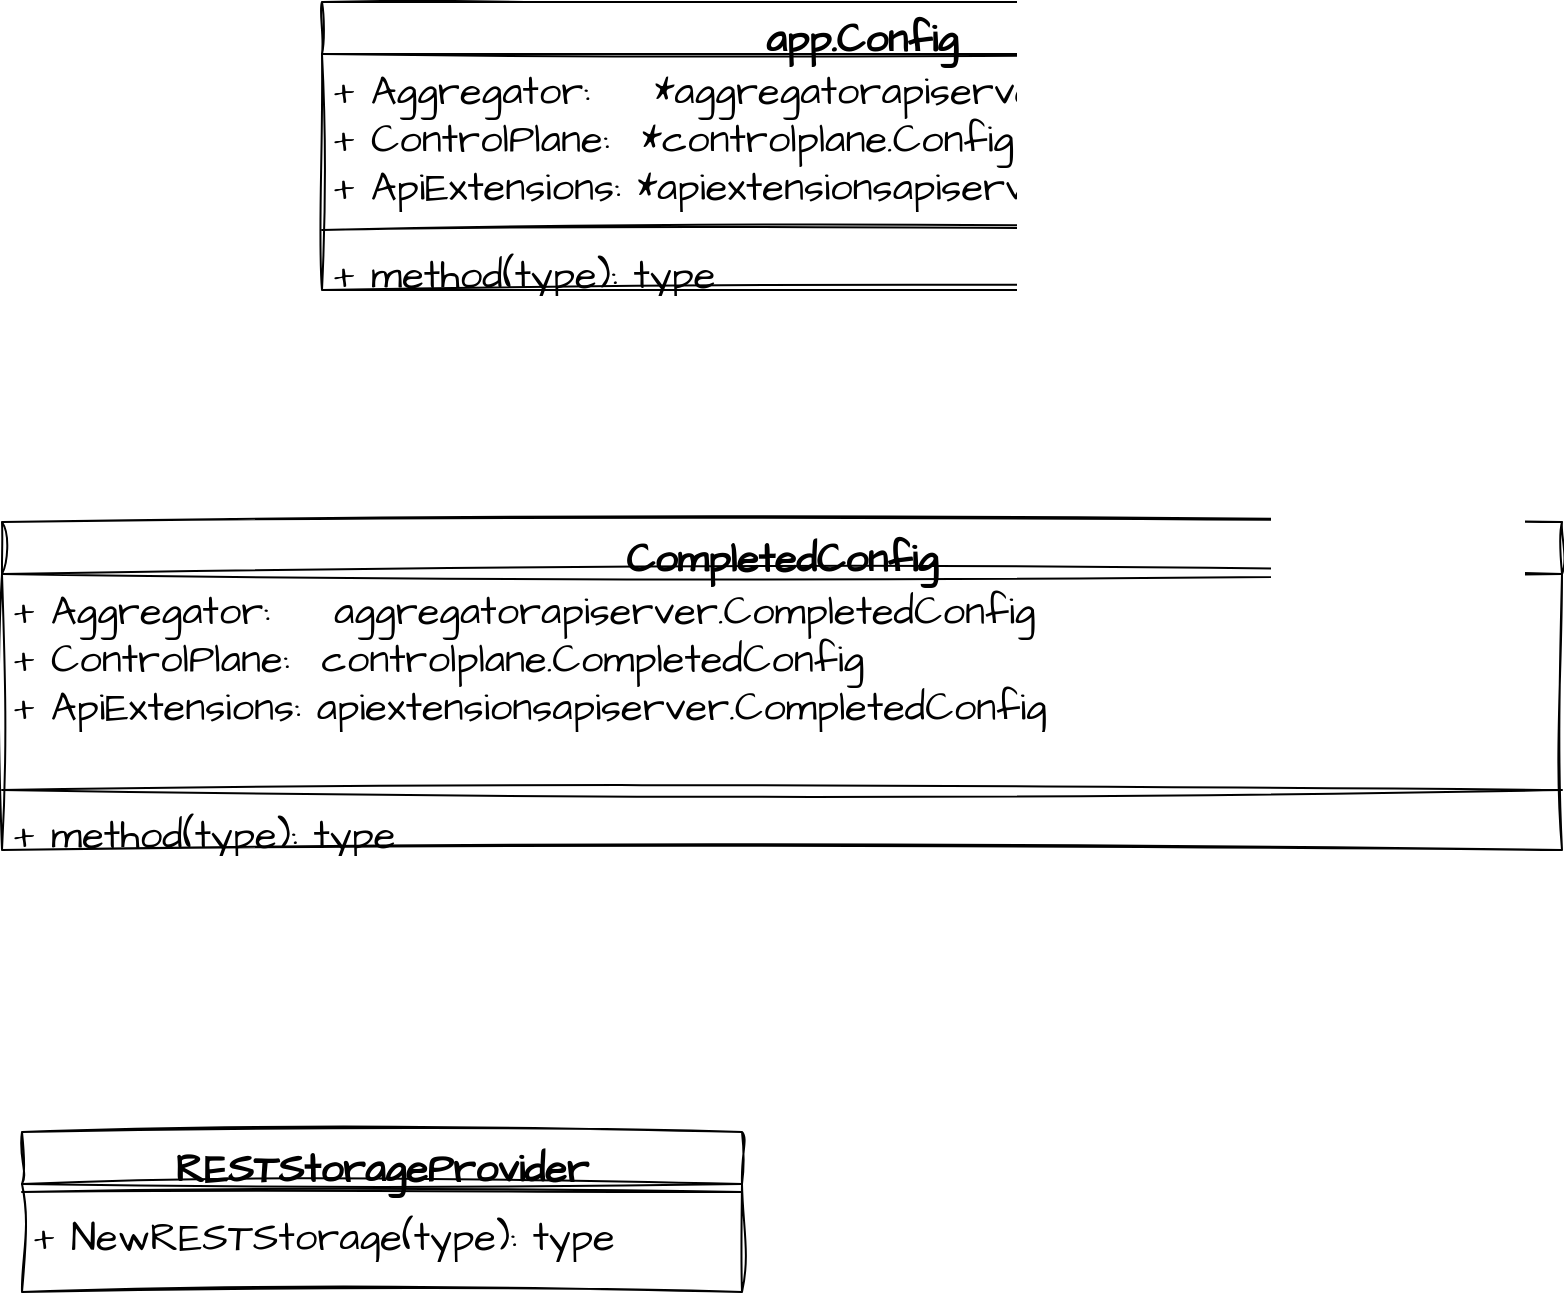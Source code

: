 <mxfile version="21.4.0" type="device" pages="8">
  <diagram name="api-server-class" id="kc9x2lo6H-75C2MYU1yd">
    <mxGraphModel dx="1548" dy="902" grid="1" gridSize="10" guides="1" tooltips="1" connect="1" arrows="1" fold="1" page="1" pageScale="1" pageWidth="827" pageHeight="1169" math="0" shadow="0">
      <root>
        <mxCell id="0" />
        <mxCell id="1" parent="0" />
        <mxCell id="JHcO2tIwE3XTsrZ-1QhT-1" value="RESTStorageProvider" style="swimlane;fontStyle=1;align=center;verticalAlign=top;childLayout=stackLayout;horizontal=1;startSize=26;horizontalStack=0;resizeParent=1;resizeParentMax=0;resizeLast=0;collapsible=1;marginBottom=0;whiteSpace=wrap;html=1;sketch=1;hachureGap=4;jiggle=2;curveFitting=1;fontFamily=Architects Daughter;fontSource=https%3A%2F%2Ffonts.googleapis.com%2Fcss%3Ffamily%3DArchitects%2BDaughter;fontSize=20;" parent="1" vertex="1">
          <mxGeometry x="220" y="585" width="360" height="80" as="geometry" />
        </mxCell>
        <mxCell id="JHcO2tIwE3XTsrZ-1QhT-3" value="" style="line;strokeWidth=1;fillColor=none;align=left;verticalAlign=middle;spacingTop=-1;spacingLeft=3;spacingRight=3;rotatable=0;labelPosition=right;points=[];portConstraint=eastwest;strokeColor=inherit;sketch=1;hachureGap=4;jiggle=2;curveFitting=1;fontFamily=Architects Daughter;fontSource=https%3A%2F%2Ffonts.googleapis.com%2Fcss%3Ffamily%3DArchitects%2BDaughter;fontSize=20;" parent="JHcO2tIwE3XTsrZ-1QhT-1" vertex="1">
          <mxGeometry y="26" width="360" height="8" as="geometry" />
        </mxCell>
        <mxCell id="JHcO2tIwE3XTsrZ-1QhT-4" value="+ NewRESTStorage(type): type" style="text;strokeColor=none;fillColor=none;align=left;verticalAlign=top;spacingLeft=4;spacingRight=4;overflow=hidden;rotatable=0;points=[[0,0.5],[1,0.5]];portConstraint=eastwest;whiteSpace=wrap;html=1;fontSize=20;fontFamily=Architects Daughter;" parent="JHcO2tIwE3XTsrZ-1QhT-1" vertex="1">
          <mxGeometry y="34" width="360" height="46" as="geometry" />
        </mxCell>
        <mxCell id="JHcO2tIwE3XTsrZ-1QhT-5" value="CompletedConfig" style="swimlane;fontStyle=1;align=center;verticalAlign=top;childLayout=stackLayout;horizontal=1;startSize=26;horizontalStack=0;resizeParent=1;resizeParentMax=0;resizeLast=0;collapsible=1;marginBottom=0;whiteSpace=wrap;html=1;sketch=1;hachureGap=4;jiggle=2;curveFitting=1;fontFamily=Architects Daughter;fontSource=https%3A%2F%2Ffonts.googleapis.com%2Fcss%3Ffamily%3DArchitects%2BDaughter;fontSize=20;" parent="1" vertex="1">
          <mxGeometry x="210" y="280" width="780" height="164" as="geometry" />
        </mxCell>
        <mxCell id="JHcO2tIwE3XTsrZ-1QhT-6" value="&lt;div&gt;+ Aggregator:&amp;nbsp; &amp;nbsp; aggregatorapiserver.CompletedConfig&lt;/div&gt;&lt;div&gt;+ ControlPlane:&amp;nbsp; controlplane.CompletedConfig&lt;/div&gt;&lt;div&gt;+ ApiExtensions: apiextensionsapiserver.CompletedConfig&lt;/div&gt;" style="text;strokeColor=none;fillColor=none;align=left;verticalAlign=top;spacingLeft=4;spacingRight=4;overflow=hidden;rotatable=0;points=[[0,0.5],[1,0.5]];portConstraint=eastwest;whiteSpace=wrap;html=1;fontSize=20;fontFamily=Architects Daughter;" parent="JHcO2tIwE3XTsrZ-1QhT-5" vertex="1">
          <mxGeometry y="26" width="780" height="104" as="geometry" />
        </mxCell>
        <mxCell id="JHcO2tIwE3XTsrZ-1QhT-7" value="" style="line;strokeWidth=1;fillColor=none;align=left;verticalAlign=middle;spacingTop=-1;spacingLeft=3;spacingRight=3;rotatable=0;labelPosition=right;points=[];portConstraint=eastwest;strokeColor=inherit;sketch=1;hachureGap=4;jiggle=2;curveFitting=1;fontFamily=Architects Daughter;fontSource=https%3A%2F%2Ffonts.googleapis.com%2Fcss%3Ffamily%3DArchitects%2BDaughter;fontSize=20;" parent="JHcO2tIwE3XTsrZ-1QhT-5" vertex="1">
          <mxGeometry y="130" width="780" height="8" as="geometry" />
        </mxCell>
        <mxCell id="JHcO2tIwE3XTsrZ-1QhT-8" value="+ method(type): type" style="text;strokeColor=none;fillColor=none;align=left;verticalAlign=top;spacingLeft=4;spacingRight=4;overflow=hidden;rotatable=0;points=[[0,0.5],[1,0.5]];portConstraint=eastwest;whiteSpace=wrap;html=1;fontSize=20;fontFamily=Architects Daughter;" parent="JHcO2tIwE3XTsrZ-1QhT-5" vertex="1">
          <mxGeometry y="138" width="780" height="26" as="geometry" />
        </mxCell>
        <mxCell id="JHcO2tIwE3XTsrZ-1QhT-9" value="app.Config" style="swimlane;fontStyle=1;align=center;verticalAlign=top;childLayout=stackLayout;horizontal=1;startSize=26;horizontalStack=0;resizeParent=1;resizeParentMax=0;resizeLast=0;collapsible=1;marginBottom=0;whiteSpace=wrap;html=1;sketch=1;hachureGap=4;jiggle=2;curveFitting=1;fontFamily=Architects Daughter;fontSource=https%3A%2F%2Ffonts.googleapis.com%2Fcss%3Ffamily%3DArchitects%2BDaughter;fontSize=20;" parent="1" vertex="1">
          <mxGeometry x="370" y="20" width="540" height="144" as="geometry" />
        </mxCell>
        <mxCell id="JHcO2tIwE3XTsrZ-1QhT-10" value="&lt;div&gt;+ Aggregator:&amp;nbsp; &amp;nbsp; *aggregatorapiserver.Config&lt;/div&gt;&lt;div&gt;+ ControlPlane:&amp;nbsp; *controlplane.Config&lt;/div&gt;&lt;div&gt;+ ApiExtensions: *apiextensionsapiserver.Config&lt;/div&gt;" style="text;strokeColor=none;fillColor=none;align=left;verticalAlign=top;spacingLeft=4;spacingRight=4;overflow=hidden;rotatable=0;points=[[0,0.5],[1,0.5]];portConstraint=eastwest;whiteSpace=wrap;html=1;fontSize=20;fontFamily=Architects Daughter;" parent="JHcO2tIwE3XTsrZ-1QhT-9" vertex="1">
          <mxGeometry y="26" width="540" height="84" as="geometry" />
        </mxCell>
        <mxCell id="JHcO2tIwE3XTsrZ-1QhT-11" value="" style="line;strokeWidth=1;fillColor=none;align=left;verticalAlign=middle;spacingTop=-1;spacingLeft=3;spacingRight=3;rotatable=0;labelPosition=right;points=[];portConstraint=eastwest;strokeColor=inherit;sketch=1;hachureGap=4;jiggle=2;curveFitting=1;fontFamily=Architects Daughter;fontSource=https%3A%2F%2Ffonts.googleapis.com%2Fcss%3Ffamily%3DArchitects%2BDaughter;fontSize=20;" parent="JHcO2tIwE3XTsrZ-1QhT-9" vertex="1">
          <mxGeometry y="110" width="540" height="8" as="geometry" />
        </mxCell>
        <mxCell id="JHcO2tIwE3XTsrZ-1QhT-12" value="+ method(type): type" style="text;strokeColor=none;fillColor=none;align=left;verticalAlign=top;spacingLeft=4;spacingRight=4;overflow=hidden;rotatable=0;points=[[0,0.5],[1,0.5]];portConstraint=eastwest;whiteSpace=wrap;html=1;fontSize=20;fontFamily=Architects Daughter;" parent="JHcO2tIwE3XTsrZ-1QhT-9" vertex="1">
          <mxGeometry y="118" width="540" height="26" as="geometry" />
        </mxCell>
      </root>
    </mxGraphModel>
  </diagram>
  <diagram id="30iA2SozCSW8acdaCS1l" name="第 2 页">
    <mxGraphModel dx="1548" dy="902" grid="1" gridSize="10" guides="1" tooltips="1" connect="1" arrows="1" fold="1" page="1" pageScale="1" pageWidth="827" pageHeight="1169" math="0" shadow="0">
      <root>
        <mxCell id="0" />
        <mxCell id="1" parent="0" />
        <mxCell id="3yHrZYNNl7kTUIvjRW0V-1" value="CreateServerChain(Config)" style="rounded=0;whiteSpace=wrap;html=1;sketch=1;hachureGap=4;jiggle=2;curveFitting=1;fontFamily=Architects Daughter;fontSource=https%3A%2F%2Ffonts.googleapis.com%2Fcss%3Ffamily%3DArchitects%2BDaughter;fontSize=20;" parent="1" vertex="1">
          <mxGeometry x="334" y="250" width="276" height="50" as="geometry" />
        </mxCell>
        <mxCell id="3yHrZYNNl7kTUIvjRW0V-5" value="" style="edgeStyle=orthogonalEdgeStyle;rounded=0;sketch=1;hachureGap=4;jiggle=2;curveFitting=1;orthogonalLoop=1;jettySize=auto;html=1;fontFamily=Architects Daughter;fontSource=https%3A%2F%2Ffonts.googleapis.com%2Fcss%3Ffamily%3DArchitects%2BDaughter;fontSize=16;" parent="1" source="3yHrZYNNl7kTUIvjRW0V-2" target="3yHrZYNNl7kTUIvjRW0V-4" edge="1">
          <mxGeometry relative="1" as="geometry" />
        </mxCell>
        <mxCell id="3yHrZYNNl7kTUIvjRW0V-2" value="APIAggregator" style="rounded=0;whiteSpace=wrap;html=1;sketch=1;hachureGap=4;jiggle=2;curveFitting=1;fontFamily=Architects Daughter;fontSource=https%3A%2F%2Ffonts.googleapis.com%2Fcss%3Ffamily%3DArchitects%2BDaughter;fontSize=20;" parent="1" vertex="1">
          <mxGeometry x="354" y="520" width="236" height="50" as="geometry" />
        </mxCell>
        <mxCell id="3yHrZYNNl7kTUIvjRW0V-7" value="" style="edgeStyle=orthogonalEdgeStyle;rounded=0;sketch=1;hachureGap=4;jiggle=2;curveFitting=1;orthogonalLoop=1;jettySize=auto;html=1;fontFamily=Architects Daughter;fontSource=https%3A%2F%2Ffonts.googleapis.com%2Fcss%3Ffamily%3DArchitects%2BDaughter;fontSize=16;" parent="1" source="3yHrZYNNl7kTUIvjRW0V-4" target="3yHrZYNNl7kTUIvjRW0V-6" edge="1">
          <mxGeometry relative="1" as="geometry" />
        </mxCell>
        <mxCell id="3yHrZYNNl7kTUIvjRW0V-4" value="APIAggregator.PrepareRun()" style="rounded=0;whiteSpace=wrap;html=1;sketch=1;hachureGap=4;jiggle=2;curveFitting=1;fontFamily=Architects Daughter;fontSource=https%3A%2F%2Ffonts.googleapis.com%2Fcss%3Ffamily%3DArchitects%2BDaughter;fontSize=20;" parent="1" vertex="1">
          <mxGeometry x="309" y="650" width="326" height="50" as="geometry" />
        </mxCell>
        <mxCell id="3yHrZYNNl7kTUIvjRW0V-6" value="prepared.Run()" style="rounded=0;whiteSpace=wrap;html=1;sketch=1;hachureGap=4;jiggle=2;curveFitting=1;fontFamily=Architects Daughter;fontSource=https%3A%2F%2Ffonts.googleapis.com%2Fcss%3Ffamily%3DArchitects%2BDaughter;fontSize=20;" parent="1" vertex="1">
          <mxGeometry x="354" y="780" width="236" height="50" as="geometry" />
        </mxCell>
        <mxCell id="3yHrZYNNl7kTUIvjRW0V-8" value="config.ControlPlane.New" style="rounded=0;whiteSpace=wrap;html=1;sketch=1;hachureGap=4;jiggle=2;curveFitting=1;fontFamily=Architects Daughter;fontSource=https%3A%2F%2Ffonts.googleapis.com%2Fcss%3Ffamily%3DArchitects%2BDaughter;fontSize=20;" parent="1" vertex="1">
          <mxGeometry x="50" y="390" width="236" height="50" as="geometry" />
        </mxCell>
      </root>
    </mxGraphModel>
  </diagram>
  <diagram id="HqExZR3HkXK9NHMnQTg3" name="Pod创建流程">
    <mxGraphModel dx="4697" dy="2255" grid="1" gridSize="10" guides="1" tooltips="1" connect="1" arrows="1" fold="1" page="1" pageScale="1" pageWidth="827" pageHeight="1169" math="0" shadow="0">
      <root>
        <mxCell id="0" />
        <mxCell id="1" parent="0" />
        <mxCell id="c_XrIDyz8owDQVlm6JgZ-43" value="" style="rounded=0;whiteSpace=wrap;html=1;fillColor=#ffe6cc;strokeColor=#d79b00;" vertex="1" parent="1">
          <mxGeometry x="810" y="850" width="880" height="160" as="geometry" />
        </mxCell>
        <mxCell id="c_XrIDyz8owDQVlm6JgZ-25" value="" style="rounded=0;whiteSpace=wrap;html=1;hachureGap=4;fontFamily=Architects Daughter;fontSource=https%3A%2F%2Ffonts.googleapis.com%2Fcss%3Ffamily%3DArchitects%2BDaughter;fontSize=20;fillColor=#dae8fc;strokeColor=#6c8ebf;dashed=1;strokeWidth=1.5;" vertex="1" parent="1">
          <mxGeometry x="170" y="690" width="830" height="130" as="geometry" />
        </mxCell>
        <mxCell id="c_XrIDyz8owDQVlm6JgZ-22" value="" style="rounded=0;whiteSpace=wrap;html=1;hachureGap=4;fontFamily=Architects Daughter;fontSource=https%3A%2F%2Ffonts.googleapis.com%2Fcss%3Ffamily%3DArchitects%2BDaughter;fontSize=20;fillColor=#d5e8d4;strokeColor=#82b366;" vertex="1" parent="1">
          <mxGeometry x="-140" y="480" width="810" height="180" as="geometry" />
        </mxCell>
        <mxCell id="c_XrIDyz8owDQVlm6JgZ-19" value="" style="rounded=0;whiteSpace=wrap;html=1;hachureGap=4;fontFamily=Architects Daughter;fontSource=https%3A%2F%2Ffonts.googleapis.com%2Fcss%3Ffamily%3DArchitects%2BDaughter;fontSize=20;fillColor=#dae8fc;strokeColor=#6c8ebf;dashed=1;strokeWidth=1.5;" vertex="1" parent="1">
          <mxGeometry x="170" y="360" width="830" height="80" as="geometry" />
        </mxCell>
        <mxCell id="c_XrIDyz8owDQVlm6JgZ-1" value="api-server" style="shape=umlLifeline;perimeter=lifelinePerimeter;whiteSpace=wrap;html=1;container=1;dropTarget=0;collapsible=0;recursiveResize=0;outlineConnect=0;portConstraint=eastwest;newEdgeStyle={&quot;edgeStyle&quot;:&quot;elbowEdgeStyle&quot;,&quot;elbow&quot;:&quot;vertical&quot;,&quot;curved&quot;:0,&quot;rounded&quot;:0};hachureGap=4;fontFamily=Architects Daughter;fontSource=https%3A%2F%2Ffonts.googleapis.com%2Fcss%3Ffamily%3DArchitects%2BDaughter;fontSize=14;fontStyle=1;fillColor=#e1d5e7;strokeColor=#9673a6;" vertex="1" parent="1">
          <mxGeometry x="200" y="220" width="100" height="810" as="geometry" />
        </mxCell>
        <mxCell id="c_XrIDyz8owDQVlm6JgZ-2" value="ETCD" style="shape=umlLifeline;perimeter=lifelinePerimeter;whiteSpace=wrap;html=1;container=1;dropTarget=0;collapsible=0;recursiveResize=0;outlineConnect=0;portConstraint=eastwest;newEdgeStyle={&quot;edgeStyle&quot;:&quot;elbowEdgeStyle&quot;,&quot;elbow&quot;:&quot;vertical&quot;,&quot;curved&quot;:0,&quot;rounded&quot;:0};hachureGap=4;fontFamily=Architects Daughter;fontSource=https%3A%2F%2Ffonts.googleapis.com%2Fcss%3Ffamily%3DArchitects%2BDaughter;fontSize=14;fontStyle=1;fillColor=#f5f5f5;fontColor=#333333;strokeColor=#666666;" vertex="1" parent="1">
          <mxGeometry x="530" y="220" width="100" height="840" as="geometry" />
        </mxCell>
        <mxCell id="c_XrIDyz8owDQVlm6JgZ-3" value="kubelet" style="shape=umlLifeline;perimeter=lifelinePerimeter;whiteSpace=wrap;html=1;container=1;dropTarget=0;collapsible=0;recursiveResize=0;outlineConnect=0;portConstraint=eastwest;newEdgeStyle={&quot;edgeStyle&quot;:&quot;elbowEdgeStyle&quot;,&quot;elbow&quot;:&quot;vertical&quot;,&quot;curved&quot;:0,&quot;rounded&quot;:0};hachureGap=4;fontFamily=Architects Daughter;fontSource=https%3A%2F%2Ffonts.googleapis.com%2Fcss%3Ffamily%3DArchitects%2BDaughter;fontSize=14;fontStyle=1;fillColor=#ffe6cc;strokeColor=#d79b00;" vertex="1" parent="1">
          <mxGeometry x="860" y="220" width="100" height="850" as="geometry" />
        </mxCell>
        <mxCell id="c_XrIDyz8owDQVlm6JgZ-4" value="client" style="shape=umlLifeline;perimeter=lifelinePerimeter;whiteSpace=wrap;html=1;container=1;dropTarget=0;collapsible=0;recursiveResize=0;outlineConnect=0;portConstraint=eastwest;newEdgeStyle={&quot;edgeStyle&quot;:&quot;elbowEdgeStyle&quot;,&quot;elbow&quot;:&quot;vertical&quot;,&quot;curved&quot;:0,&quot;rounded&quot;:0};hachureGap=4;fontFamily=Architects Daughter;fontSource=https%3A%2F%2Ffonts.googleapis.com%2Fcss%3Ffamily%3DArchitects%2BDaughter;fontSize=14;fontStyle=1;fillColor=#f5f5f5;fontColor=#333333;strokeColor=#666666;" vertex="1" parent="1">
          <mxGeometry x="-130" y="220" width="100" height="820" as="geometry" />
        </mxCell>
        <mxCell id="c_XrIDyz8owDQVlm6JgZ-5" value="" style="endArrow=classic;html=1;rounded=0;hachureGap=4;fontFamily=Architects Daughter;fontSource=https%3A%2F%2Ffonts.googleapis.com%2Fcss%3Ffamily%3DArchitects%2BDaughter;fontSize=14;" edge="1" parent="1">
          <mxGeometry width="50" height="50" relative="1" as="geometry">
            <mxPoint x="-79.5" y="520" as="sourcePoint" />
            <mxPoint x="251" y="520" as="targetPoint" />
          </mxGeometry>
        </mxCell>
        <mxCell id="c_XrIDyz8owDQVlm6JgZ-9" value="rest请求创建Pod" style="edgeLabel;html=1;align=center;verticalAlign=middle;resizable=0;points=[];fontSize=14;fontFamily=Architects Daughter;" vertex="1" connectable="0" parent="c_XrIDyz8owDQVlm6JgZ-5">
          <mxGeometry x="-0.144" y="-1" relative="1" as="geometry">
            <mxPoint as="offset" />
          </mxGeometry>
        </mxCell>
        <mxCell id="c_XrIDyz8owDQVlm6JgZ-6" value="" style="endArrow=classic;html=1;rounded=0;hachureGap=4;fontFamily=Architects Daughter;fontSource=https%3A%2F%2Ffonts.googleapis.com%2Fcss%3Ffamily%3DArchitects%2BDaughter;fontSize=14;" edge="1" parent="1">
          <mxGeometry width="50" height="50" relative="1" as="geometry">
            <mxPoint x="249" y="620" as="sourcePoint" />
            <mxPoint x="579.5" y="620" as="targetPoint" />
          </mxGeometry>
        </mxCell>
        <mxCell id="c_XrIDyz8owDQVlm6JgZ-12" value="存储Pod信息" style="edgeLabel;html=1;align=center;verticalAlign=middle;resizable=0;points=[];fontSize=14;fontFamily=Architects Daughter;" vertex="1" connectable="0" parent="c_XrIDyz8owDQVlm6JgZ-6">
          <mxGeometry x="-0.221" relative="1" as="geometry">
            <mxPoint as="offset" />
          </mxGeometry>
        </mxCell>
        <mxCell id="c_XrIDyz8owDQVlm6JgZ-7" value="" style="endArrow=classic;html=1;rounded=0;hachureGap=4;fontFamily=Architects Daughter;fontSource=https%3A%2F%2Ffonts.googleapis.com%2Fcss%3Ffamily%3DArchitects%2BDaughter;fontSize=14;fillColor=#dae8fc;strokeColor=#6c8ebf;" edge="1" parent="1">
          <mxGeometry width="50" height="50" relative="1" as="geometry">
            <mxPoint x="908.75" y="390" as="sourcePoint" />
            <mxPoint x="248.25" y="390" as="targetPoint" />
          </mxGeometry>
        </mxCell>
        <mxCell id="c_XrIDyz8owDQVlm6JgZ-13" value="监听pod的变化，写入到updates 中" style="edgeLabel;html=1;align=center;verticalAlign=middle;resizable=0;points=[];fontSize=14;fontFamily=Architects Daughter;" vertex="1" connectable="0" parent="c_XrIDyz8owDQVlm6JgZ-7">
          <mxGeometry x="-0.267" relative="1" as="geometry">
            <mxPoint x="62" as="offset" />
          </mxGeometry>
        </mxCell>
        <mxCell id="c_XrIDyz8owDQVlm6JgZ-11" value="" style="endArrow=classic;html=1;rounded=0;hachureGap=4;fontFamily=Architects Daughter;fontSource=https%3A%2F%2Ffonts.googleapis.com%2Fcss%3Ffamily%3DArchitects%2BDaughter;fontSize=14;exitX=0.522;exitY=0.17;exitDx=0;exitDy=0;exitPerimeter=0;entryX=0.482;entryY=0.24;entryDx=0;entryDy=0;entryPerimeter=0;" edge="1" parent="1">
          <mxGeometry width="50" height="50" relative="1" as="geometry">
            <mxPoint x="253.2" y="538.1" as="sourcePoint" />
            <mxPoint x="249.2" y="582.2" as="targetPoint" />
            <Array as="points">
              <mxPoint x="311" y="538" />
              <mxPoint x="311" y="581" />
            </Array>
          </mxGeometry>
        </mxCell>
        <mxCell id="c_XrIDyz8owDQVlm6JgZ-16" value="&lt;font style=&quot;font-size: 14px;&quot;&gt;内存中创建Pod资源信息（Store.Create）&lt;/font&gt;" style="edgeLabel;html=1;align=center;verticalAlign=middle;resizable=0;points=[];fontSize=20;fontFamily=Architects Daughter;" vertex="1" connectable="0" parent="c_XrIDyz8owDQVlm6JgZ-11">
          <mxGeometry x="0.095" y="-4" relative="1" as="geometry">
            <mxPoint y="-9" as="offset" />
          </mxGeometry>
        </mxCell>
        <mxCell id="c_XrIDyz8owDQVlm6JgZ-14" value="" style="endArrow=classic;html=1;rounded=0;hachureGap=4;fontFamily=Architects Daughter;fontSource=https%3A%2F%2Ffonts.googleapis.com%2Fcss%3Ffamily%3DArchitects%2BDaughter;fontSize=14;exitX=0.522;exitY=0.17;exitDx=0;exitDy=0;exitPerimeter=0;entryX=0.482;entryY=0.24;entryDx=0;entryDy=0;entryPerimeter=0;fillColor=#d5e8d4;strokeColor=#82b366;" edge="1" parent="1">
          <mxGeometry width="50" height="50" relative="1" as="geometry">
            <mxPoint x="252.2" y="270.1" as="sourcePoint" />
            <mxPoint x="248.2" y="314.2" as="targetPoint" />
            <Array as="points">
              <mxPoint x="310" y="270" />
              <mxPoint x="310" y="313" />
            </Array>
          </mxGeometry>
        </mxCell>
        <mxCell id="c_XrIDyz8owDQVlm6JgZ-15" value="初始化后端ETCD存储&lt;br style=&quot;font-size: 14px;&quot;&gt;并且Install所有资源的HTTP rest请求路径" style="edgeLabel;html=1;align=center;verticalAlign=middle;resizable=0;points=[];fontSize=14;fontFamily=Architects Daughter;" vertex="1" connectable="0" parent="c_XrIDyz8owDQVlm6JgZ-14">
          <mxGeometry x="-0.176" y="3" relative="1" as="geometry">
            <mxPoint x="-3" y="11" as="offset" />
          </mxGeometry>
        </mxCell>
        <mxCell id="c_XrIDyz8owDQVlm6JgZ-17" value="" style="endArrow=classic;html=1;rounded=0;hachureGap=4;fontFamily=Architects Daughter;fontSource=https%3A%2F%2Ffonts.googleapis.com%2Fcss%3Ffamily%3DArchitects%2BDaughter;fontSize=14;fillColor=#dae8fc;strokeColor=#6c8ebf;" edge="1" parent="1">
          <mxGeometry width="50" height="50" relative="1" as="geometry">
            <mxPoint x="246.75" y="410" as="sourcePoint" />
            <mxPoint x="577.25" y="410" as="targetPoint" />
          </mxGeometry>
        </mxCell>
        <mxCell id="c_XrIDyz8owDQVlm6JgZ-18" value="Watch Pod信息" style="edgeLabel;html=1;align=center;verticalAlign=middle;resizable=0;points=[];fontSize=14;fontFamily=Architects Daughter;" vertex="1" connectable="0" parent="c_XrIDyz8owDQVlm6JgZ-17">
          <mxGeometry x="-0.221" relative="1" as="geometry">
            <mxPoint as="offset" />
          </mxGeometry>
        </mxCell>
        <mxCell id="c_XrIDyz8owDQVlm6JgZ-20" value="" style="endArrow=classic;html=1;rounded=0;hachureGap=4;fontFamily=Architects Daughter;fontSource=https%3A%2F%2Ffonts.googleapis.com%2Fcss%3Ffamily%3DArchitects%2BDaughter;fontSize=14;" edge="1" parent="1">
          <mxGeometry width="50" height="50" relative="1" as="geometry">
            <mxPoint x="250.13" y="770" as="sourcePoint" />
            <mxPoint x="911.13" y="770" as="targetPoint" />
          </mxGeometry>
        </mxCell>
        <mxCell id="c_XrIDyz8owDQVlm6JgZ-21" value="变更的Pod信息写入到监听的updates" style="edgeLabel;html=1;align=center;verticalAlign=middle;resizable=0;points=[];fontSize=14;fontFamily=Architects Daughter;" vertex="1" connectable="0" parent="c_XrIDyz8owDQVlm6JgZ-20">
          <mxGeometry x="-0.221" relative="1" as="geometry">
            <mxPoint as="offset" />
          </mxGeometry>
        </mxCell>
        <mxCell id="c_XrIDyz8owDQVlm6JgZ-23" value="" style="endArrow=classic;html=1;rounded=0;hachureGap=4;fontFamily=Architects Daughter;fontSource=https%3A%2F%2Ffonts.googleapis.com%2Fcss%3Ffamily%3DArchitects%2BDaughter;fontSize=14;" edge="1" parent="1">
          <mxGeometry width="50" height="50" relative="1" as="geometry">
            <mxPoint x="579.38" y="720" as="sourcePoint" />
            <mxPoint x="248.88" y="720" as="targetPoint" />
          </mxGeometry>
        </mxCell>
        <mxCell id="c_XrIDyz8owDQVlm6JgZ-24" value="变更的信息通过 Watch 机制推送给api-server" style="edgeLabel;html=1;align=center;verticalAlign=middle;resizable=0;points=[];fontSize=14;fontFamily=Architects Daughter;" vertex="1" connectable="0" parent="c_XrIDyz8owDQVlm6JgZ-23">
          <mxGeometry x="-0.221" relative="1" as="geometry">
            <mxPoint x="-30" as="offset" />
          </mxGeometry>
        </mxCell>
        <mxCell id="c_XrIDyz8owDQVlm6JgZ-31" value="CRI" style="shape=umlLifeline;perimeter=lifelinePerimeter;whiteSpace=wrap;html=1;container=1;dropTarget=0;collapsible=0;recursiveResize=0;outlineConnect=0;portConstraint=eastwest;newEdgeStyle={&quot;edgeStyle&quot;:&quot;elbowEdgeStyle&quot;,&quot;elbow&quot;:&quot;vertical&quot;,&quot;curved&quot;:0,&quot;rounded&quot;:0};hachureGap=4;fontFamily=Architects Daughter;fontSource=https%3A%2F%2Ffonts.googleapis.com%2Fcss%3Ffamily%3DArchitects%2BDaughter;fontSize=14;fontStyle=1;fillColor=#f8cecc;strokeColor=#b85450;" vertex="1" parent="1">
          <mxGeometry x="1190.5" y="220" width="100" height="850" as="geometry" />
        </mxCell>
        <mxCell id="c_XrIDyz8owDQVlm6JgZ-32" value="" style="endArrow=classic;html=1;rounded=0;hachureGap=4;fontFamily=Architects Daughter;fontSource=https%3A%2F%2Ffonts.googleapis.com%2Fcss%3Ffamily%3DArchitects%2BDaughter;fontSize=14;" edge="1" parent="1">
          <mxGeometry width="50" height="50" relative="1" as="geometry">
            <mxPoint x="910" y="880" as="sourcePoint" />
            <mxPoint x="1240.5" y="880" as="targetPoint" />
          </mxGeometry>
        </mxCell>
        <mxCell id="c_XrIDyz8owDQVlm6JgZ-33" value="创建Pod资源和沙箱" style="edgeLabel;html=1;align=center;verticalAlign=middle;resizable=0;points=[];fontSize=14;fontFamily=Architects Daughter;" vertex="1" connectable="0" parent="c_XrIDyz8owDQVlm6JgZ-32">
          <mxGeometry x="-0.221" relative="1" as="geometry">
            <mxPoint as="offset" />
          </mxGeometry>
        </mxCell>
        <mxCell id="c_XrIDyz8owDQVlm6JgZ-34" value="CNI" style="shape=umlLifeline;perimeter=lifelinePerimeter;whiteSpace=wrap;html=1;container=1;dropTarget=0;collapsible=0;recursiveResize=0;outlineConnect=0;portConstraint=eastwest;newEdgeStyle={&quot;edgeStyle&quot;:&quot;elbowEdgeStyle&quot;,&quot;elbow&quot;:&quot;vertical&quot;,&quot;curved&quot;:0,&quot;rounded&quot;:0};hachureGap=4;fontFamily=Architects Daughter;fontSource=https%3A%2F%2Ffonts.googleapis.com%2Fcss%3Ffamily%3DArchitects%2BDaughter;fontSize=14;fontStyle=1;fillColor=#f8cecc;strokeColor=#b85450;" vertex="1" parent="1">
          <mxGeometry x="1520" y="220" width="100" height="850" as="geometry" />
        </mxCell>
        <mxCell id="c_XrIDyz8owDQVlm6JgZ-36" value="" style="endArrow=classic;html=1;rounded=0;hachureGap=4;fontFamily=Architects Daughter;fontSource=https%3A%2F%2Ffonts.googleapis.com%2Fcss%3Ffamily%3DArchitects%2BDaughter;fontSize=14;" edge="1" parent="1">
          <mxGeometry width="50" height="50" relative="1" as="geometry">
            <mxPoint x="1241" y="910" as="sourcePoint" />
            <mxPoint x="1571.5" y="910" as="targetPoint" />
          </mxGeometry>
        </mxCell>
        <mxCell id="c_XrIDyz8owDQVlm6JgZ-37" value="设置Pod网络" style="edgeLabel;html=1;align=center;verticalAlign=middle;resizable=0;points=[];fontSize=14;fontFamily=Architects Daughter;" vertex="1" connectable="0" parent="c_XrIDyz8owDQVlm6JgZ-36">
          <mxGeometry x="-0.221" relative="1" as="geometry">
            <mxPoint as="offset" />
          </mxGeometry>
        </mxCell>
        <mxCell id="c_XrIDyz8owDQVlm6JgZ-38" value="" style="endArrow=classic;html=1;rounded=0;hachureGap=4;fontFamily=Architects Daughter;fontSource=https%3A%2F%2Ffonts.googleapis.com%2Fcss%3Ffamily%3DArchitects%2BDaughter;fontSize=14;" edge="1" parent="1">
          <mxGeometry width="50" height="50" relative="1" as="geometry">
            <mxPoint x="1571.5" y="940" as="sourcePoint" />
            <mxPoint x="1241" y="940" as="targetPoint" />
          </mxGeometry>
        </mxCell>
        <mxCell id="c_XrIDyz8owDQVlm6JgZ-39" value="返回设置结果" style="edgeLabel;html=1;align=center;verticalAlign=middle;resizable=0;points=[];fontSize=14;fontFamily=Architects Daughter;" vertex="1" connectable="0" parent="c_XrIDyz8owDQVlm6JgZ-38">
          <mxGeometry x="-0.221" relative="1" as="geometry">
            <mxPoint x="-72" as="offset" />
          </mxGeometry>
        </mxCell>
        <mxCell id="c_XrIDyz8owDQVlm6JgZ-40" value="" style="endArrow=classic;html=1;rounded=0;hachureGap=4;fontFamily=Architects Daughter;fontSource=https%3A%2F%2Ffonts.googleapis.com%2Fcss%3Ffamily%3DArchitects%2BDaughter;fontSize=14;" edge="1" parent="1">
          <mxGeometry width="50" height="50" relative="1" as="geometry">
            <mxPoint x="1240.5" y="980" as="sourcePoint" />
            <mxPoint x="910" y="980" as="targetPoint" />
          </mxGeometry>
        </mxCell>
        <mxCell id="c_XrIDyz8owDQVlm6JgZ-41" value="返回创建结果" style="edgeLabel;html=1;align=center;verticalAlign=middle;resizable=0;points=[];fontSize=14;fontFamily=Architects Daughter;" vertex="1" connectable="0" parent="c_XrIDyz8owDQVlm6JgZ-40">
          <mxGeometry x="-0.221" relative="1" as="geometry">
            <mxPoint x="-72" as="offset" />
          </mxGeometry>
        </mxCell>
        <mxCell id="c_XrIDyz8owDQVlm6JgZ-46" value="&lt;b&gt;&lt;font style=&quot;font-size: 18px;&quot;&gt;初始化监听&lt;/font&gt;&lt;/b&gt;" style="text;html=1;strokeColor=none;fillColor=none;align=center;verticalAlign=middle;whiteSpace=wrap;rounded=0;" vertex="1" parent="1">
          <mxGeometry x="50" y="390" width="110" height="30" as="geometry" />
        </mxCell>
        <mxCell id="c_XrIDyz8owDQVlm6JgZ-47" value="&lt;b&gt;&lt;font style=&quot;font-size: 18px;&quot;&gt;客户端请求&lt;/font&gt;&lt;/b&gt;" style="text;html=1;strokeColor=none;fillColor=none;align=center;verticalAlign=middle;whiteSpace=wrap;rounded=0;" vertex="1" parent="1">
          <mxGeometry x="-260" y="560" width="110" height="30" as="geometry" />
        </mxCell>
        <mxCell id="c_XrIDyz8owDQVlm6JgZ-48" value="&lt;span style=&quot;font-size: 18px;&quot;&gt;&lt;b&gt;创建Pod物理资源&lt;/b&gt;&lt;/span&gt;" style="text;html=1;strokeColor=none;fillColor=none;align=center;verticalAlign=middle;whiteSpace=wrap;rounded=0;" vertex="1" parent="1">
          <mxGeometry x="650" y="915" width="150" height="30" as="geometry" />
        </mxCell>
        <mxCell id="c_XrIDyz8owDQVlm6JgZ-49" value="&lt;span style=&quot;font-size: 18px;&quot;&gt;&lt;b&gt;Pod消息推送&lt;/b&gt;&lt;/span&gt;" style="text;html=1;strokeColor=none;fillColor=none;align=center;verticalAlign=middle;whiteSpace=wrap;rounded=0;" vertex="1" parent="1">
          <mxGeometry x="40" y="750" width="110" height="30" as="geometry" />
        </mxCell>
      </root>
    </mxGraphModel>
  </diagram>
  <diagram id="6UQrjOJfDGM6MNktcTEP" name="第 4 页">
    <mxGraphModel dx="2375" dy="902" grid="1" gridSize="10" guides="1" tooltips="1" connect="1" arrows="1" fold="1" page="1" pageScale="1" pageWidth="827" pageHeight="1169" math="0" shadow="0">
      <root>
        <mxCell id="0" />
        <mxCell id="1" parent="0" />
        <mxCell id="NNwJcXEu5OY3l1eWvXrd-16" value="" style="rounded=0;whiteSpace=wrap;html=1;" vertex="1" parent="1">
          <mxGeometry x="416" y="270" width="530" height="380" as="geometry" />
        </mxCell>
        <mxCell id="NNwJcXEu5OY3l1eWvXrd-17" style="edgeStyle=orthogonalEdgeStyle;rounded=0;orthogonalLoop=1;jettySize=auto;html=1;exitX=1;exitY=0.5;exitDx=0;exitDy=0;entryX=0;entryY=0.5;entryDx=0;entryDy=0;" edge="1" parent="1" source="NNwJcXEu5OY3l1eWvXrd-12" target="NNwJcXEu5OY3l1eWvXrd-16">
          <mxGeometry relative="1" as="geometry" />
        </mxCell>
        <mxCell id="NNwJcXEu5OY3l1eWvXrd-12" value="" style="rounded=0;whiteSpace=wrap;html=1;" vertex="1" parent="1">
          <mxGeometry x="-290" y="270" width="530" height="380" as="geometry" />
        </mxCell>
        <mxCell id="xZvF2cwvLirYtr-alRmW-6" style="edgeStyle=orthogonalEdgeStyle;orthogonalLoop=1;jettySize=auto;html=1;exitX=1;exitY=0.5;exitDx=0;exitDy=0;entryX=0;entryY=0.5;entryDx=0;entryDy=0;curved=1;fillColor=#fff2cc;strokeColor=#d6b656;" edge="1" parent="1" source="xZvF2cwvLirYtr-alRmW-1" target="xZvF2cwvLirYtr-alRmW-2">
          <mxGeometry relative="1" as="geometry" />
        </mxCell>
        <mxCell id="xZvF2cwvLirYtr-alRmW-7" style="edgeStyle=orthogonalEdgeStyle;orthogonalLoop=1;jettySize=auto;html=1;exitX=1;exitY=0.5;exitDx=0;exitDy=0;entryX=0;entryY=0.5;entryDx=0;entryDy=0;curved=1;fillColor=#fff2cc;strokeColor=#d6b656;" edge="1" parent="1" source="xZvF2cwvLirYtr-alRmW-1" target="xZvF2cwvLirYtr-alRmW-3">
          <mxGeometry relative="1" as="geometry" />
        </mxCell>
        <mxCell id="xZvF2cwvLirYtr-alRmW-8" style="edgeStyle=orthogonalEdgeStyle;orthogonalLoop=1;jettySize=auto;html=1;exitX=1;exitY=0.5;exitDx=0;exitDy=0;entryX=0;entryY=0.5;entryDx=0;entryDy=0;curved=1;fillColor=#fff2cc;strokeColor=#d6b656;" edge="1" parent="1" source="xZvF2cwvLirYtr-alRmW-1" target="xZvF2cwvLirYtr-alRmW-4">
          <mxGeometry relative="1" as="geometry" />
        </mxCell>
        <mxCell id="xZvF2cwvLirYtr-alRmW-9" style="edgeStyle=orthogonalEdgeStyle;orthogonalLoop=1;jettySize=auto;html=1;exitX=1;exitY=0.5;exitDx=0;exitDy=0;entryX=0;entryY=0.5;entryDx=0;entryDy=0;curved=1;fillColor=#fff2cc;strokeColor=#d6b656;" edge="1" parent="1" source="xZvF2cwvLirYtr-alRmW-1" target="xZvF2cwvLirYtr-alRmW-5">
          <mxGeometry relative="1" as="geometry" />
        </mxCell>
        <mxCell id="xZvF2cwvLirYtr-alRmW-1" value="Storage" style="rounded=0;whiteSpace=wrap;html=1;fillColor=#fff2cc;strokeColor=#d6b656;" vertex="1" parent="1">
          <mxGeometry x="-190" y="430" width="120" height="60" as="geometry" />
        </mxCell>
        <mxCell id="xZvF2cwvLirYtr-alRmW-2" value="Create" style="rounded=1;whiteSpace=wrap;html=1;fillColor=#fff2cc;strokeColor=#d6b656;" vertex="1" parent="1">
          <mxGeometry x="36" y="350" width="110" height="30" as="geometry" />
        </mxCell>
        <mxCell id="xZvF2cwvLirYtr-alRmW-3" value="Watch" style="rounded=1;whiteSpace=wrap;html=1;fillColor=#fff2cc;strokeColor=#d6b656;" vertex="1" parent="1">
          <mxGeometry x="36" y="410" width="110" height="30" as="geometry" />
        </mxCell>
        <mxCell id="xZvF2cwvLirYtr-alRmW-4" value="Update" style="rounded=1;whiteSpace=wrap;html=1;fillColor=#fff2cc;strokeColor=#d6b656;" vertex="1" parent="1">
          <mxGeometry x="36" y="470" width="110" height="30" as="geometry" />
        </mxCell>
        <mxCell id="xZvF2cwvLirYtr-alRmW-5" value="List" style="rounded=1;whiteSpace=wrap;html=1;fillColor=#fff2cc;strokeColor=#d6b656;" vertex="1" parent="1">
          <mxGeometry x="36" y="540" width="110" height="30" as="geometry" />
        </mxCell>
        <mxCell id="xZvF2cwvLirYtr-alRmW-19" style="edgeStyle=orthogonalEdgeStyle;orthogonalLoop=1;jettySize=auto;html=1;exitX=1;exitY=0.5;exitDx=0;exitDy=0;entryX=0;entryY=0.5;entryDx=0;entryDy=0;curved=1;fillColor=#dae8fc;strokeColor=#6c8ebf;" edge="1" source="xZvF2cwvLirYtr-alRmW-23" target="xZvF2cwvLirYtr-alRmW-24" parent="1">
          <mxGeometry relative="1" as="geometry" />
        </mxCell>
        <mxCell id="xZvF2cwvLirYtr-alRmW-20" style="edgeStyle=orthogonalEdgeStyle;orthogonalLoop=1;jettySize=auto;html=1;exitX=1;exitY=0.5;exitDx=0;exitDy=0;entryX=0;entryY=0.5;entryDx=0;entryDy=0;curved=1;fillColor=#dae8fc;strokeColor=#6c8ebf;" edge="1" source="xZvF2cwvLirYtr-alRmW-23" target="xZvF2cwvLirYtr-alRmW-25" parent="1">
          <mxGeometry relative="1" as="geometry" />
        </mxCell>
        <mxCell id="xZvF2cwvLirYtr-alRmW-21" style="edgeStyle=orthogonalEdgeStyle;orthogonalLoop=1;jettySize=auto;html=1;exitX=1;exitY=0.5;exitDx=0;exitDy=0;entryX=0;entryY=0.5;entryDx=0;entryDy=0;curved=1;fillColor=#dae8fc;strokeColor=#6c8ebf;" edge="1" source="xZvF2cwvLirYtr-alRmW-23" target="xZvF2cwvLirYtr-alRmW-26" parent="1">
          <mxGeometry relative="1" as="geometry" />
        </mxCell>
        <mxCell id="xZvF2cwvLirYtr-alRmW-22" style="edgeStyle=orthogonalEdgeStyle;orthogonalLoop=1;jettySize=auto;html=1;exitX=1;exitY=0.5;exitDx=0;exitDy=0;entryX=0;entryY=0.5;entryDx=0;entryDy=0;curved=1;fillColor=#dae8fc;strokeColor=#6c8ebf;" edge="1" source="xZvF2cwvLirYtr-alRmW-23" target="xZvF2cwvLirYtr-alRmW-27" parent="1">
          <mxGeometry relative="1" as="geometry" />
        </mxCell>
        <mxCell id="xZvF2cwvLirYtr-alRmW-23" value="WebService Action" style="rounded=0;whiteSpace=wrap;html=1;fillColor=#dae8fc;strokeColor=#6c8ebf;" vertex="1" parent="1">
          <mxGeometry x="506" y="430" width="120" height="60" as="geometry" />
        </mxCell>
        <mxCell id="xZvF2cwvLirYtr-alRmW-24" value="POST" style="rounded=1;whiteSpace=wrap;html=1;fillColor=#dae8fc;strokeColor=#6c8ebf;" vertex="1" parent="1">
          <mxGeometry x="732" y="350" width="110" height="30" as="geometry" />
        </mxCell>
        <mxCell id="xZvF2cwvLirYtr-alRmW-25" value="GET" style="rounded=1;whiteSpace=wrap;html=1;fillColor=#dae8fc;strokeColor=#6c8ebf;" vertex="1" parent="1">
          <mxGeometry x="732" y="410" width="110" height="30" as="geometry" />
        </mxCell>
        <mxCell id="xZvF2cwvLirYtr-alRmW-26" value="PUT" style="rounded=1;whiteSpace=wrap;html=1;fillColor=#dae8fc;strokeColor=#6c8ebf;" vertex="1" parent="1">
          <mxGeometry x="732" y="470" width="110" height="30" as="geometry" />
        </mxCell>
        <mxCell id="xZvF2cwvLirYtr-alRmW-27" value="GET" style="rounded=1;whiteSpace=wrap;html=1;fillColor=#dae8fc;strokeColor=#6c8ebf;" vertex="1" parent="1">
          <mxGeometry x="732" y="540" width="110" height="30" as="geometry" />
        </mxCell>
        <mxCell id="xZvF2cwvLirYtr-alRmW-29" value="&lt;b&gt;...&lt;/b&gt;" style="text;html=1;strokeColor=none;fillColor=none;align=center;verticalAlign=middle;whiteSpace=wrap;rounded=0;" vertex="1" parent="1">
          <mxGeometry x="757" y="595" width="60" height="30" as="geometry" />
        </mxCell>
        <mxCell id="xZvF2cwvLirYtr-alRmW-30" value="&lt;b&gt;...&lt;/b&gt;" style="text;html=1;strokeColor=none;fillColor=none;align=center;verticalAlign=middle;whiteSpace=wrap;rounded=0;" vertex="1" parent="1">
          <mxGeometry x="66" y="595" width="60" height="30" as="geometry" />
        </mxCell>
        <mxCell id="NNwJcXEu5OY3l1eWvXrd-1" value="&lt;b&gt;InstallAPIs&lt;/b&gt;" style="text;html=1;strokeColor=none;fillColor=none;align=center;verticalAlign=middle;whiteSpace=wrap;rounded=0;" vertex="1" parent="1">
          <mxGeometry x="300" y="420" width="60" height="30" as="geometry" />
        </mxCell>
        <mxCell id="NNwJcXEu5OY3l1eWvXrd-13" value="&lt;b&gt;RESTStorageProvider.NewRESTStorage&lt;/b&gt;" style="text;html=1;strokeColor=none;fillColor=none;align=center;verticalAlign=middle;whiteSpace=wrap;rounded=0;" vertex="1" parent="1">
          <mxGeometry x="-60" y="280" width="60" height="30" as="geometry" />
        </mxCell>
        <mxCell id="NNwJcXEu5OY3l1eWvXrd-18" value="&lt;b&gt;registerResourceHandlers&lt;/b&gt;" style="text;html=1;strokeColor=none;fillColor=none;align=center;verticalAlign=middle;whiteSpace=wrap;rounded=0;" vertex="1" parent="1">
          <mxGeometry x="651" y="280" width="60" height="30" as="geometry" />
        </mxCell>
      </root>
    </mxGraphModel>
  </diagram>
  <diagram id="tqqwDptEiwZT6OpkvhD2" name="api-server-updates-workflow">
    <mxGraphModel dx="1548" dy="902" grid="1" gridSize="10" guides="1" tooltips="1" connect="1" arrows="1" fold="1" page="1" pageScale="1" pageWidth="827" pageHeight="1169" math="0" shadow="0">
      <root>
        <mxCell id="0" />
        <mxCell id="1" parent="0" />
        <mxCell id="5wn5Y4UyDecoJ5ZatRgr-12" value="" style="rounded=0;whiteSpace=wrap;html=1;fillColor=#f5f5f5;fontColor=#333333;strokeColor=#666666;dashed=1;" vertex="1" parent="1">
          <mxGeometry x="220" y="210" width="790" height="400" as="geometry" />
        </mxCell>
        <mxCell id="5wn5Y4UyDecoJ5ZatRgr-10" style="edgeStyle=orthogonalEdgeStyle;rounded=0;orthogonalLoop=1;jettySize=auto;html=1;exitX=1;exitY=0.5;exitDx=0;exitDy=0;entryX=0;entryY=0.5;entryDx=0;entryDy=0;" edge="1" parent="1" source="5wn5Y4UyDecoJ5ZatRgr-1" target="5wn5Y4UyDecoJ5ZatRgr-5">
          <mxGeometry relative="1" as="geometry" />
        </mxCell>
        <mxCell id="5wn5Y4UyDecoJ5ZatRgr-1" value="api-server" style="rounded=0;whiteSpace=wrap;html=1;fontFamily=Verdana;fillColor=#dae8fc;strokeColor=#6c8ebf;" vertex="1" parent="1">
          <mxGeometry x="40" y="370" width="120" height="30" as="geometry" />
        </mxCell>
        <mxCell id="5wn5Y4UyDecoJ5ZatRgr-9" value="" style="edgeStyle=orthogonalEdgeStyle;rounded=0;orthogonalLoop=1;jettySize=auto;html=1;" edge="1" parent="1" source="5wn5Y4UyDecoJ5ZatRgr-2" target="5wn5Y4UyDecoJ5ZatRgr-7">
          <mxGeometry relative="1" as="geometry" />
        </mxCell>
        <mxCell id="5wn5Y4UyDecoJ5ZatRgr-2" value="" style="rounded=0;whiteSpace=wrap;html=1;fontFamily=Verdana;fillColor=#d5e8d4;strokeColor=#82b366;" vertex="1" parent="1">
          <mxGeometry x="320" y="480" width="280" height="60" as="geometry" />
        </mxCell>
        <mxCell id="5wn5Y4UyDecoJ5ZatRgr-3" value="&lt;b&gt;updates chan&lt;/b&gt;" style="text;html=1;strokeColor=none;fillColor=none;align=center;verticalAlign=middle;whiteSpace=wrap;rounded=0;fontFamily=Verdana;" vertex="1" parent="1">
          <mxGeometry x="392" y="450" width="136" height="30" as="geometry" />
        </mxCell>
        <mxCell id="5wn5Y4UyDecoJ5ZatRgr-6" value="" style="edgeStyle=orthogonalEdgeStyle;rounded=0;orthogonalLoop=1;jettySize=auto;html=1;" edge="1" parent="1" source="5wn5Y4UyDecoJ5ZatRgr-4" target="5wn5Y4UyDecoJ5ZatRgr-5">
          <mxGeometry relative="1" as="geometry" />
        </mxCell>
        <mxCell id="5wn5Y4UyDecoJ5ZatRgr-4" value="&lt;b&gt;NewSourceApiserver&lt;/b&gt;" style="rounded=0;whiteSpace=wrap;html=1;fontFamily=Verdana;fillColor=#dae8fc;strokeColor=#6c8ebf;" vertex="1" parent="1">
          <mxGeometry x="355" y="280" width="210" height="30" as="geometry" />
        </mxCell>
        <mxCell id="5wn5Y4UyDecoJ5ZatRgr-8" value="" style="edgeStyle=orthogonalEdgeStyle;rounded=0;orthogonalLoop=1;jettySize=auto;html=1;dashed=1;" edge="1" parent="1" source="5wn5Y4UyDecoJ5ZatRgr-5" target="5wn5Y4UyDecoJ5ZatRgr-7">
          <mxGeometry relative="1" as="geometry" />
        </mxCell>
        <mxCell id="5wn5Y4UyDecoJ5ZatRgr-11" style="edgeStyle=orthogonalEdgeStyle;rounded=0;orthogonalLoop=1;jettySize=auto;html=1;exitX=0.5;exitY=1;exitDx=0;exitDy=0;entryX=0.5;entryY=0;entryDx=0;entryDy=0;" edge="1" parent="1" source="5wn5Y4UyDecoJ5ZatRgr-5" target="5wn5Y4UyDecoJ5ZatRgr-3">
          <mxGeometry relative="1" as="geometry" />
        </mxCell>
        <mxCell id="5wn5Y4UyDecoJ5ZatRgr-5" value="&lt;b&gt;newSourceApiserverFromLW&lt;/b&gt;" style="rounded=0;whiteSpace=wrap;html=1;fontFamily=Verdana;fillColor=#dae8fc;strokeColor=#6c8ebf;" vertex="1" parent="1">
          <mxGeometry x="355" y="370" width="210" height="30" as="geometry" />
        </mxCell>
        <mxCell id="5wn5Y4UyDecoJ5ZatRgr-7" value="&lt;b&gt;Run()&lt;/b&gt;" style="rounded=0;whiteSpace=wrap;html=1;fontFamily=Verdana;fillColor=#ffe6cc;strokeColor=#d79b00;" vertex="1" parent="1">
          <mxGeometry x="700" y="495" width="210" height="30" as="geometry" />
        </mxCell>
        <mxCell id="5wn5Y4UyDecoJ5ZatRgr-13" value="" style="rounded=0;whiteSpace=wrap;html=1;" vertex="1" parent="1">
          <mxGeometry x="350" y="495" width="40" height="30" as="geometry" />
        </mxCell>
        <mxCell id="5wn5Y4UyDecoJ5ZatRgr-14" value="" style="rounded=0;whiteSpace=wrap;html=1;" vertex="1" parent="1">
          <mxGeometry x="410" y="495" width="40" height="30" as="geometry" />
        </mxCell>
        <mxCell id="5wn5Y4UyDecoJ5ZatRgr-15" value="" style="rounded=0;whiteSpace=wrap;html=1;" vertex="1" parent="1">
          <mxGeometry x="470" y="495" width="40" height="30" as="geometry" />
        </mxCell>
        <mxCell id="5wn5Y4UyDecoJ5ZatRgr-16" value="" style="rounded=0;whiteSpace=wrap;html=1;" vertex="1" parent="1">
          <mxGeometry x="525" y="495" width="40" height="30" as="geometry" />
        </mxCell>
        <mxCell id="5wn5Y4UyDecoJ5ZatRgr-17" value="Kubelet" style="text;html=1;strokeColor=none;fillColor=none;align=center;verticalAlign=middle;whiteSpace=wrap;rounded=0;fontStyle=1;fontSize=18;" vertex="1" parent="1">
          <mxGeometry x="600" y="220" width="60" height="30" as="geometry" />
        </mxCell>
      </root>
    </mxGraphModel>
  </diagram>
  <diagram id="IkQKqYWj8Ika1bDowjny" name="updates-consume">
    <mxGraphModel dx="1548" dy="902" grid="1" gridSize="10" guides="1" tooltips="1" connect="1" arrows="1" fold="1" page="1" pageScale="1" pageWidth="827" pageHeight="1169" math="0" shadow="0">
      <root>
        <mxCell id="0" />
        <mxCell id="1" parent="0" />
        <mxCell id="ug2wOezLZ92xPv7qo0Rd-33" style="edgeStyle=orthogonalEdgeStyle;rounded=1;orthogonalLoop=1;jettySize=auto;html=1;exitX=1;exitY=0.5;exitDx=0;exitDy=0;entryX=0;entryY=0.5;entryDx=0;entryDy=0;" edge="1" parent="1" source="ug2wOezLZ92xPv7qo0Rd-10" target="ug2wOezLZ92xPv7qo0Rd-4">
          <mxGeometry relative="1" as="geometry" />
        </mxCell>
        <mxCell id="ug2wOezLZ92xPv7qo0Rd-10" value="" style="rounded=1;whiteSpace=wrap;html=1;" vertex="1" parent="1">
          <mxGeometry x="250" y="180" width="360" height="245" as="geometry" />
        </mxCell>
        <mxCell id="ug2wOezLZ92xPv7qo0Rd-1" value="api-server Source" style="rounded=1;whiteSpace=wrap;html=1;fillColor=#fff2cc;strokeColor=#d6b656;" vertex="1" parent="1">
          <mxGeometry x="50" y="370" width="120" height="30" as="geometry" />
        </mxCell>
        <mxCell id="ug2wOezLZ92xPv7qo0Rd-27" style="edgeStyle=orthogonalEdgeStyle;rounded=1;orthogonalLoop=1;jettySize=auto;html=1;exitX=1;exitY=0.5;exitDx=0;exitDy=0;fillColor=#d5e8d4;strokeColor=#82b366;" edge="1" parent="1" source="ug2wOezLZ92xPv7qo0Rd-2" target="ug2wOezLZ92xPv7qo0Rd-20">
          <mxGeometry relative="1" as="geometry" />
        </mxCell>
        <mxCell id="ug2wOezLZ92xPv7qo0Rd-2" value="HTTP Source" style="rounded=1;whiteSpace=wrap;html=1;fillColor=#d5e8d4;strokeColor=#82b366;" vertex="1" parent="1">
          <mxGeometry x="50" y="300" width="120" height="30" as="geometry" />
        </mxCell>
        <mxCell id="ug2wOezLZ92xPv7qo0Rd-28" style="edgeStyle=orthogonalEdgeStyle;rounded=1;orthogonalLoop=1;jettySize=auto;html=1;exitX=1;exitY=0.5;exitDx=0;exitDy=0;fillColor=#dae8fc;strokeColor=#6c8ebf;" edge="1" parent="1" source="ug2wOezLZ92xPv7qo0Rd-3" target="ug2wOezLZ92xPv7qo0Rd-25">
          <mxGeometry relative="1" as="geometry" />
        </mxCell>
        <mxCell id="ug2wOezLZ92xPv7qo0Rd-3" value="FileSource" style="rounded=1;whiteSpace=wrap;html=1;fillColor=#dae8fc;strokeColor=#6c8ebf;" vertex="1" parent="1">
          <mxGeometry x="50" y="230" width="120" height="30" as="geometry" />
        </mxCell>
        <mxCell id="ug2wOezLZ92xPv7qo0Rd-45" style="edgeStyle=orthogonalEdgeStyle;rounded=1;orthogonalLoop=1;jettySize=auto;html=1;exitX=1;exitY=0.5;exitDx=0;exitDy=0;" edge="1" parent="1" source="ug2wOezLZ92xPv7qo0Rd-4" target="ug2wOezLZ92xPv7qo0Rd-37">
          <mxGeometry relative="1" as="geometry" />
        </mxCell>
        <mxCell id="ug2wOezLZ92xPv7qo0Rd-4" value="" style="rounded=1;whiteSpace=wrap;html=1;" vertex="1" parent="1">
          <mxGeometry x="740" y="250" width="320" height="105" as="geometry" />
        </mxCell>
        <mxCell id="ug2wOezLZ92xPv7qo0Rd-5" value="&lt;b&gt;podStorage.updates&lt;/b&gt;" style="text;html=1;strokeColor=none;fillColor=none;align=center;verticalAlign=middle;whiteSpace=wrap;rounded=1;" vertex="1" parent="1">
          <mxGeometry x="870" y="250" width="60" height="30" as="geometry" />
        </mxCell>
        <mxCell id="ug2wOezLZ92xPv7qo0Rd-6" value="podUpdates" style="rounded=1;whiteSpace=wrap;html=1;fillColor=#e1d5e7;strokeColor=#9673a6;" vertex="1" parent="1">
          <mxGeometry x="770" y="300" width="80" height="30" as="geometry" />
        </mxCell>
        <mxCell id="ug2wOezLZ92xPv7qo0Rd-11" value="&lt;b&gt;mux&lt;/b&gt;" style="text;html=1;strokeColor=none;fillColor=none;align=center;verticalAlign=middle;whiteSpace=wrap;rounded=1;" vertex="1" parent="1">
          <mxGeometry x="400" y="180" width="60" height="30" as="geometry" />
        </mxCell>
        <mxCell id="ug2wOezLZ92xPv7qo0Rd-16" value="podUpdates" style="rounded=1;whiteSpace=wrap;html=1;fillColor=#e1d5e7;strokeColor=#9673a6;" vertex="1" parent="1">
          <mxGeometry x="860" y="300" width="80" height="30" as="geometry" />
        </mxCell>
        <mxCell id="ug2wOezLZ92xPv7qo0Rd-17" value="podUpdates" style="rounded=1;whiteSpace=wrap;html=1;fillColor=#e1d5e7;strokeColor=#9673a6;" vertex="1" parent="1">
          <mxGeometry x="950" y="300" width="80" height="30" as="geometry" />
        </mxCell>
        <mxCell id="ug2wOezLZ92xPv7qo0Rd-20" value="podUpdates" style="rounded=1;whiteSpace=wrap;html=1;fillColor=#d5e8d4;strokeColor=#82b366;" vertex="1" parent="1">
          <mxGeometry x="300" y="300" width="80" height="30" as="geometry" />
        </mxCell>
        <mxCell id="ug2wOezLZ92xPv7qo0Rd-21" value="podUpdates" style="rounded=1;whiteSpace=wrap;html=1;fillColor=#d5e8d4;strokeColor=#82b366;" vertex="1" parent="1">
          <mxGeometry x="390" y="300" width="80" height="30" as="geometry" />
        </mxCell>
        <mxCell id="ug2wOezLZ92xPv7qo0Rd-22" value="podUpdates" style="rounded=1;whiteSpace=wrap;html=1;fillColor=#d5e8d4;strokeColor=#82b366;" vertex="1" parent="1">
          <mxGeometry x="480" y="300" width="80" height="30" as="geometry" />
        </mxCell>
        <mxCell id="ug2wOezLZ92xPv7qo0Rd-23" value="podUpdates" style="rounded=1;whiteSpace=wrap;html=1;fillColor=#dae8fc;strokeColor=#6c8ebf;" vertex="1" parent="1">
          <mxGeometry x="480" y="230" width="80" height="30" as="geometry" />
        </mxCell>
        <mxCell id="ug2wOezLZ92xPv7qo0Rd-24" value="podUpdates" style="rounded=1;whiteSpace=wrap;html=1;fillColor=#dae8fc;strokeColor=#6c8ebf;" vertex="1" parent="1">
          <mxGeometry x="390" y="230" width="80" height="30" as="geometry" />
        </mxCell>
        <mxCell id="ug2wOezLZ92xPv7qo0Rd-25" value="podUpdates" style="rounded=1;whiteSpace=wrap;html=1;fillColor=#dae8fc;strokeColor=#6c8ebf;" vertex="1" parent="1">
          <mxGeometry x="300" y="230" width="80" height="30" as="geometry" />
        </mxCell>
        <mxCell id="ug2wOezLZ92xPv7qo0Rd-29" style="edgeStyle=orthogonalEdgeStyle;rounded=1;orthogonalLoop=1;jettySize=auto;html=1;exitX=1;exitY=0.5;exitDx=0;exitDy=0;fillColor=#fff2cc;strokeColor=#d6b656;" edge="1" target="ug2wOezLZ92xPv7qo0Rd-30" parent="1">
          <mxGeometry relative="1" as="geometry">
            <mxPoint x="170" y="385" as="sourcePoint" />
          </mxGeometry>
        </mxCell>
        <mxCell id="ug2wOezLZ92xPv7qo0Rd-30" value="podUpdates" style="rounded=1;whiteSpace=wrap;html=1;fillColor=#fff2cc;strokeColor=#d6b656;" vertex="1" parent="1">
          <mxGeometry x="300" y="370" width="80" height="30" as="geometry" />
        </mxCell>
        <mxCell id="ug2wOezLZ92xPv7qo0Rd-31" value="podUpdates" style="rounded=1;whiteSpace=wrap;html=1;fillColor=#fff2cc;strokeColor=#d6b656;" vertex="1" parent="1">
          <mxGeometry x="390" y="370" width="80" height="30" as="geometry" />
        </mxCell>
        <mxCell id="ug2wOezLZ92xPv7qo0Rd-32" value="podUpdates" style="rounded=1;whiteSpace=wrap;html=1;fillColor=#fff2cc;strokeColor=#d6b656;" vertex="1" parent="1">
          <mxGeometry x="480" y="370" width="80" height="30" as="geometry" />
        </mxCell>
        <mxCell id="ug2wOezLZ92xPv7qo0Rd-34" value="&lt;b&gt;podStorage.Merge&lt;/b&gt;" style="text;html=1;strokeColor=none;fillColor=none;align=center;verticalAlign=middle;whiteSpace=wrap;rounded=1;" vertex="1" parent="1">
          <mxGeometry x="650" y="270" width="60" height="30" as="geometry" />
        </mxCell>
        <mxCell id="ug2wOezLZ92xPv7qo0Rd-46" style="edgeStyle=orthogonalEdgeStyle;rounded=1;orthogonalLoop=1;jettySize=auto;html=1;exitX=1;exitY=0.5;exitDx=0;exitDy=0;entryX=0;entryY=0.5;entryDx=0;entryDy=0;fillColor=#ffe6cc;strokeColor=#d79b00;" edge="1" parent="1" source="ug2wOezLZ92xPv7qo0Rd-37" target="ug2wOezLZ92xPv7qo0Rd-39">
          <mxGeometry relative="1" as="geometry" />
        </mxCell>
        <mxCell id="ug2wOezLZ92xPv7qo0Rd-47" style="edgeStyle=orthogonalEdgeStyle;rounded=1;orthogonalLoop=1;jettySize=auto;html=1;exitX=1;exitY=0.5;exitDx=0;exitDy=0;entryX=0;entryY=0.5;entryDx=0;entryDy=0;fillColor=#ffe6cc;strokeColor=#d79b00;" edge="1" parent="1" source="ug2wOezLZ92xPv7qo0Rd-37" target="ug2wOezLZ92xPv7qo0Rd-40">
          <mxGeometry relative="1" as="geometry" />
        </mxCell>
        <mxCell id="ug2wOezLZ92xPv7qo0Rd-48" style="edgeStyle=orthogonalEdgeStyle;rounded=1;orthogonalLoop=1;jettySize=auto;html=1;exitX=1;exitY=0.5;exitDx=0;exitDy=0;fillColor=#ffe6cc;strokeColor=#d79b00;" edge="1" parent="1" source="ug2wOezLZ92xPv7qo0Rd-37" target="ug2wOezLZ92xPv7qo0Rd-41">
          <mxGeometry relative="1" as="geometry" />
        </mxCell>
        <mxCell id="ug2wOezLZ92xPv7qo0Rd-54" style="edgeStyle=orthogonalEdgeStyle;rounded=1;orthogonalLoop=1;jettySize=auto;html=1;exitX=1;exitY=0.5;exitDx=0;exitDy=0;entryX=0;entryY=0.5;entryDx=0;entryDy=0;fillColor=#ffe6cc;strokeColor=#d79b00;" edge="1" parent="1" source="ug2wOezLZ92xPv7qo0Rd-37" target="ug2wOezLZ92xPv7qo0Rd-42">
          <mxGeometry relative="1" as="geometry" />
        </mxCell>
        <mxCell id="ug2wOezLZ92xPv7qo0Rd-55" style="edgeStyle=orthogonalEdgeStyle;rounded=1;orthogonalLoop=1;jettySize=auto;html=1;exitX=1;exitY=0.5;exitDx=0;exitDy=0;entryX=0;entryY=0.5;entryDx=0;entryDy=0;fillColor=#ffe6cc;strokeColor=#d79b00;" edge="1" parent="1" source="ug2wOezLZ92xPv7qo0Rd-37" target="ug2wOezLZ92xPv7qo0Rd-43">
          <mxGeometry relative="1" as="geometry" />
        </mxCell>
        <mxCell id="ug2wOezLZ92xPv7qo0Rd-37" value="syncLoopInteration" style="whiteSpace=wrap;html=1;rounded=1;fillColor=#f8cecc;strokeColor=#b85450;" vertex="1" parent="1">
          <mxGeometry x="1170" y="272.5" width="120" height="60" as="geometry" />
        </mxCell>
        <mxCell id="ug2wOezLZ92xPv7qo0Rd-56" value="" style="edgeStyle=orthogonalEdgeStyle;rounded=1;orthogonalLoop=1;jettySize=auto;html=1;fillColor=#ffe6cc;strokeColor=#d79b00;" edge="1" parent="1" source="ug2wOezLZ92xPv7qo0Rd-39" target="ug2wOezLZ92xPv7qo0Rd-49">
          <mxGeometry relative="1" as="geometry" />
        </mxCell>
        <mxCell id="ug2wOezLZ92xPv7qo0Rd-39" value="kubetypes.ADD" style="whiteSpace=wrap;html=1;rounded=1;fillColor=#ffe6cc;strokeColor=#d79b00;" vertex="1" parent="1">
          <mxGeometry x="1420" y="125" width="120" height="60" as="geometry" />
        </mxCell>
        <mxCell id="ug2wOezLZ92xPv7qo0Rd-61" value="" style="edgeStyle=orthogonalEdgeStyle;rounded=1;orthogonalLoop=1;jettySize=auto;html=1;fillColor=#ffe6cc;strokeColor=#d79b00;" edge="1" parent="1" source="ug2wOezLZ92xPv7qo0Rd-40" target="ug2wOezLZ92xPv7qo0Rd-50">
          <mxGeometry relative="1" as="geometry" />
        </mxCell>
        <mxCell id="ug2wOezLZ92xPv7qo0Rd-40" value="kubetypes.UPDATE" style="whiteSpace=wrap;html=1;rounded=1;fillColor=#ffe6cc;strokeColor=#d79b00;" vertex="1" parent="1">
          <mxGeometry x="1420" y="205" width="120" height="60" as="geometry" />
        </mxCell>
        <mxCell id="ug2wOezLZ92xPv7qo0Rd-58" value="" style="edgeStyle=orthogonalEdgeStyle;rounded=1;orthogonalLoop=1;jettySize=auto;html=1;fillColor=#ffe6cc;strokeColor=#d79b00;" edge="1" parent="1" source="ug2wOezLZ92xPv7qo0Rd-41" target="ug2wOezLZ92xPv7qo0Rd-51">
          <mxGeometry relative="1" as="geometry" />
        </mxCell>
        <mxCell id="ug2wOezLZ92xPv7qo0Rd-41" value="kubetypes.REMOVE" style="whiteSpace=wrap;html=1;rounded=1;fillColor=#ffe6cc;strokeColor=#d79b00;" vertex="1" parent="1">
          <mxGeometry x="1420" y="285" width="120" height="60" as="geometry" />
        </mxCell>
        <mxCell id="ug2wOezLZ92xPv7qo0Rd-59" value="" style="edgeStyle=orthogonalEdgeStyle;rounded=1;orthogonalLoop=1;jettySize=auto;html=1;fillColor=#ffe6cc;strokeColor=#d79b00;" edge="1" parent="1" source="ug2wOezLZ92xPv7qo0Rd-42" target="ug2wOezLZ92xPv7qo0Rd-52">
          <mxGeometry relative="1" as="geometry" />
        </mxCell>
        <mxCell id="ug2wOezLZ92xPv7qo0Rd-42" value="kubetypes.RECONCILE" style="whiteSpace=wrap;html=1;rounded=1;fillColor=#ffe6cc;strokeColor=#d79b00;" vertex="1" parent="1">
          <mxGeometry x="1420" y="365" width="120" height="60" as="geometry" />
        </mxCell>
        <mxCell id="ug2wOezLZ92xPv7qo0Rd-60" value="" style="edgeStyle=orthogonalEdgeStyle;rounded=1;orthogonalLoop=1;jettySize=auto;html=1;fillColor=#ffe6cc;strokeColor=#d79b00;" edge="1" parent="1" source="ug2wOezLZ92xPv7qo0Rd-43" target="ug2wOezLZ92xPv7qo0Rd-53">
          <mxGeometry relative="1" as="geometry" />
        </mxCell>
        <mxCell id="ug2wOezLZ92xPv7qo0Rd-43" value="kubetypes.DELETE" style="whiteSpace=wrap;html=1;rounded=1;fillColor=#ffe6cc;strokeColor=#d79b00;" vertex="1" parent="1">
          <mxGeometry x="1420" y="445" width="120" height="60" as="geometry" />
        </mxCell>
        <mxCell id="ug2wOezLZ92xPv7qo0Rd-49" value="HandlePodAdditions" style="whiteSpace=wrap;html=1;rounded=1;fillColor=#ffe6cc;strokeColor=#d79b00;" vertex="1" parent="1">
          <mxGeometry x="1590" y="125" width="120" height="60" as="geometry" />
        </mxCell>
        <mxCell id="ug2wOezLZ92xPv7qo0Rd-50" value="HandlePodUpdates" style="whiteSpace=wrap;html=1;rounded=1;fillColor=#ffe6cc;strokeColor=#d79b00;" vertex="1" parent="1">
          <mxGeometry x="1590" y="205" width="120" height="60" as="geometry" />
        </mxCell>
        <mxCell id="ug2wOezLZ92xPv7qo0Rd-51" value="HandlePodRemoves" style="whiteSpace=wrap;html=1;rounded=1;fillColor=#ffe6cc;strokeColor=#d79b00;" vertex="1" parent="1">
          <mxGeometry x="1590" y="285" width="120" height="60" as="geometry" />
        </mxCell>
        <mxCell id="ug2wOezLZ92xPv7qo0Rd-52" value="HandlePodReconcile" style="whiteSpace=wrap;html=1;rounded=1;fillColor=#ffe6cc;strokeColor=#d79b00;" vertex="1" parent="1">
          <mxGeometry x="1590" y="365" width="120" height="60" as="geometry" />
        </mxCell>
        <mxCell id="ug2wOezLZ92xPv7qo0Rd-53" value="HandlePodUpdates" style="whiteSpace=wrap;html=1;rounded=1;fillColor=#ffe6cc;strokeColor=#d79b00;" vertex="1" parent="1">
          <mxGeometry x="1590" y="445" width="120" height="60" as="geometry" />
        </mxCell>
      </root>
    </mxGraphModel>
  </diagram>
  <diagram id="tJDDxhqofPaO81dfxDeY" name="第 7 页">
    <mxGraphModel dx="1548" dy="902" grid="1" gridSize="10" guides="1" tooltips="1" connect="1" arrows="1" fold="1" page="1" pageScale="1" pageWidth="827" pageHeight="1169" math="0" shadow="0">
      <root>
        <mxCell id="0" />
        <mxCell id="1" parent="0" />
        <mxCell id="X3aRLv3Z6aXIkgBH3aRF-14" style="edgeStyle=orthogonalEdgeStyle;orthogonalLoop=1;jettySize=auto;html=1;exitX=0.5;exitY=1;exitDx=0;exitDy=0;entryX=0.5;entryY=0;entryDx=0;entryDy=0;curved=1;" edge="1" parent="1" source="X3aRLv3Z6aXIkgBH3aRF-1" target="X3aRLv3Z6aXIkgBH3aRF-2">
          <mxGeometry relative="1" as="geometry" />
        </mxCell>
        <mxCell id="X3aRLv3Z6aXIkgBH3aRF-16" style="edgeStyle=orthogonalEdgeStyle;orthogonalLoop=1;jettySize=auto;html=1;exitX=0.5;exitY=1;exitDx=0;exitDy=0;entryX=0.5;entryY=0;entryDx=0;entryDy=0;curved=1;" edge="1" parent="1" source="X3aRLv3Z6aXIkgBH3aRF-1" target="X3aRLv3Z6aXIkgBH3aRF-5">
          <mxGeometry relative="1" as="geometry" />
        </mxCell>
        <mxCell id="X3aRLv3Z6aXIkgBH3aRF-1" value="scheduler" style="rounded=1;whiteSpace=wrap;html=1;" vertex="1" parent="1">
          <mxGeometry x="294" y="320" width="120" height="60" as="geometry" />
        </mxCell>
        <mxCell id="X3aRLv3Z6aXIkgBH3aRF-20" style="edgeStyle=orthogonalEdgeStyle;orthogonalLoop=1;jettySize=auto;html=1;exitX=0;exitY=0.5;exitDx=0;exitDy=0;entryX=0;entryY=0.5;entryDx=0;entryDy=0;entryPerimeter=0;curved=1;" edge="1" parent="1" source="X3aRLv3Z6aXIkgBH3aRF-2" target="X3aRLv3Z6aXIkgBH3aRF-6">
          <mxGeometry relative="1" as="geometry">
            <Array as="points">
              <mxPoint x="90" y="540" />
              <mxPoint x="90" y="200" />
            </Array>
          </mxGeometry>
        </mxCell>
        <mxCell id="X3aRLv3Z6aXIkgBH3aRF-2" value="service" style="rounded=1;whiteSpace=wrap;html=1;" vertex="1" parent="1">
          <mxGeometry x="120" y="510" width="120" height="60" as="geometry" />
        </mxCell>
        <mxCell id="X3aRLv3Z6aXIkgBH3aRF-19" style="edgeStyle=orthogonalEdgeStyle;orthogonalLoop=1;jettySize=auto;html=1;exitX=1;exitY=0.5;exitDx=0;exitDy=0;entryX=1;entryY=0.5;entryDx=0;entryDy=0;entryPerimeter=0;curved=1;" edge="1" parent="1" source="X3aRLv3Z6aXIkgBH3aRF-5" target="X3aRLv3Z6aXIkgBH3aRF-6">
          <mxGeometry relative="1" as="geometry">
            <Array as="points">
              <mxPoint x="610" y="540" />
              <mxPoint x="610" y="200" />
            </Array>
          </mxGeometry>
        </mxCell>
        <mxCell id="X3aRLv3Z6aXIkgBH3aRF-5" value="service" style="rounded=1;whiteSpace=wrap;html=1;" vertex="1" parent="1">
          <mxGeometry x="460" y="510" width="120" height="60" as="geometry" />
        </mxCell>
        <mxCell id="X3aRLv3Z6aXIkgBH3aRF-10" style="edgeStyle=orthogonalEdgeStyle;rounded=1;orthogonalLoop=1;jettySize=auto;html=1;exitX=0.5;exitY=1;exitDx=0;exitDy=0;exitPerimeter=0;" edge="1" parent="1" source="X3aRLv3Z6aXIkgBH3aRF-6" target="X3aRLv3Z6aXIkgBH3aRF-1">
          <mxGeometry relative="1" as="geometry" />
        </mxCell>
        <mxCell id="X3aRLv3Z6aXIkgBH3aRF-11" value="watch" style="edgeLabel;html=1;align=center;verticalAlign=middle;resizable=0;points=[];rounded=1;" vertex="1" connectable="0" parent="X3aRLv3Z6aXIkgBH3aRF-10">
          <mxGeometry x="-0.258" relative="1" as="geometry">
            <mxPoint as="offset" />
          </mxGeometry>
        </mxCell>
        <mxCell id="X3aRLv3Z6aXIkgBH3aRF-6" value="ETCD" style="strokeWidth=2;html=1;shape=mxgraph.flowchart.database;whiteSpace=wrap;rounded=1;" vertex="1" parent="1">
          <mxGeometry x="309" y="180" width="90" height="40" as="geometry" />
        </mxCell>
      </root>
    </mxGraphModel>
  </diagram>
  <diagram id="EjKkI7l1dM6xciJNmt9_" name="schedule-class-diagram">
    <mxGraphModel dx="1548" dy="902" grid="1" gridSize="10" guides="1" tooltips="1" connect="1" arrows="1" fold="1" page="1" pageScale="1" pageWidth="827" pageHeight="1169" math="0" shadow="0">
      <root>
        <mxCell id="0" />
        <mxCell id="1" parent="0" />
        <mxCell id="aRv7R-Rd8GF6AO4jUESr-2" value="&lt;p style=&quot;margin:0px;margin-top:4px;text-align:center;&quot;&gt;&lt;i&gt;&amp;lt;&amp;lt;Interface&amp;gt;&amp;gt;&lt;/i&gt;&lt;br&gt;&lt;b&gt;Framework&lt;/b&gt;&lt;/p&gt;&lt;br&gt;&lt;hr size=&quot;1&quot;&gt;&lt;p style=&quot;margin:0px;margin-left:4px;&quot;&gt;+ method1(Type): Type&lt;br&gt;+ method2(Type, Type): Type&lt;/p&gt;" style="verticalAlign=top;align=left;overflow=fill;fontSize=12;fontFamily=Helvetica;html=1;whiteSpace=wrap;" vertex="1" parent="1">
          <mxGeometry x="319" y="370" width="190" height="120" as="geometry" />
        </mxCell>
        <mxCell id="aRv7R-Rd8GF6AO4jUESr-8" value="PreFilterResult" style="swimlane;fontStyle=1;align=center;verticalAlign=top;childLayout=stackLayout;horizontal=1;startSize=26;horizontalStack=0;resizeParent=1;resizeParentMax=0;resizeLast=0;collapsible=1;marginBottom=0;whiteSpace=wrap;html=1;" vertex="1" parent="1">
          <mxGeometry x="310" y="130" width="160" height="86" as="geometry" />
        </mxCell>
        <mxCell id="aRv7R-Rd8GF6AO4jUESr-9" value="+ field: type" style="text;strokeColor=none;fillColor=none;align=left;verticalAlign=top;spacingLeft=4;spacingRight=4;overflow=hidden;rotatable=0;points=[[0,0.5],[1,0.5]];portConstraint=eastwest;whiteSpace=wrap;html=1;" vertex="1" parent="aRv7R-Rd8GF6AO4jUESr-8">
          <mxGeometry y="26" width="160" height="26" as="geometry" />
        </mxCell>
        <mxCell id="aRv7R-Rd8GF6AO4jUESr-10" value="" style="line;strokeWidth=1;fillColor=none;align=left;verticalAlign=middle;spacingTop=-1;spacingLeft=3;spacingRight=3;rotatable=0;labelPosition=right;points=[];portConstraint=eastwest;strokeColor=inherit;" vertex="1" parent="aRv7R-Rd8GF6AO4jUESr-8">
          <mxGeometry y="52" width="160" height="8" as="geometry" />
        </mxCell>
        <mxCell id="aRv7R-Rd8GF6AO4jUESr-11" value="+ method(type): type" style="text;strokeColor=none;fillColor=none;align=left;verticalAlign=top;spacingLeft=4;spacingRight=4;overflow=hidden;rotatable=0;points=[[0,0.5],[1,0.5]];portConstraint=eastwest;whiteSpace=wrap;html=1;" vertex="1" parent="aRv7R-Rd8GF6AO4jUESr-8">
          <mxGeometry y="60" width="160" height="26" as="geometry" />
        </mxCell>
      </root>
    </mxGraphModel>
  </diagram>
</mxfile>
